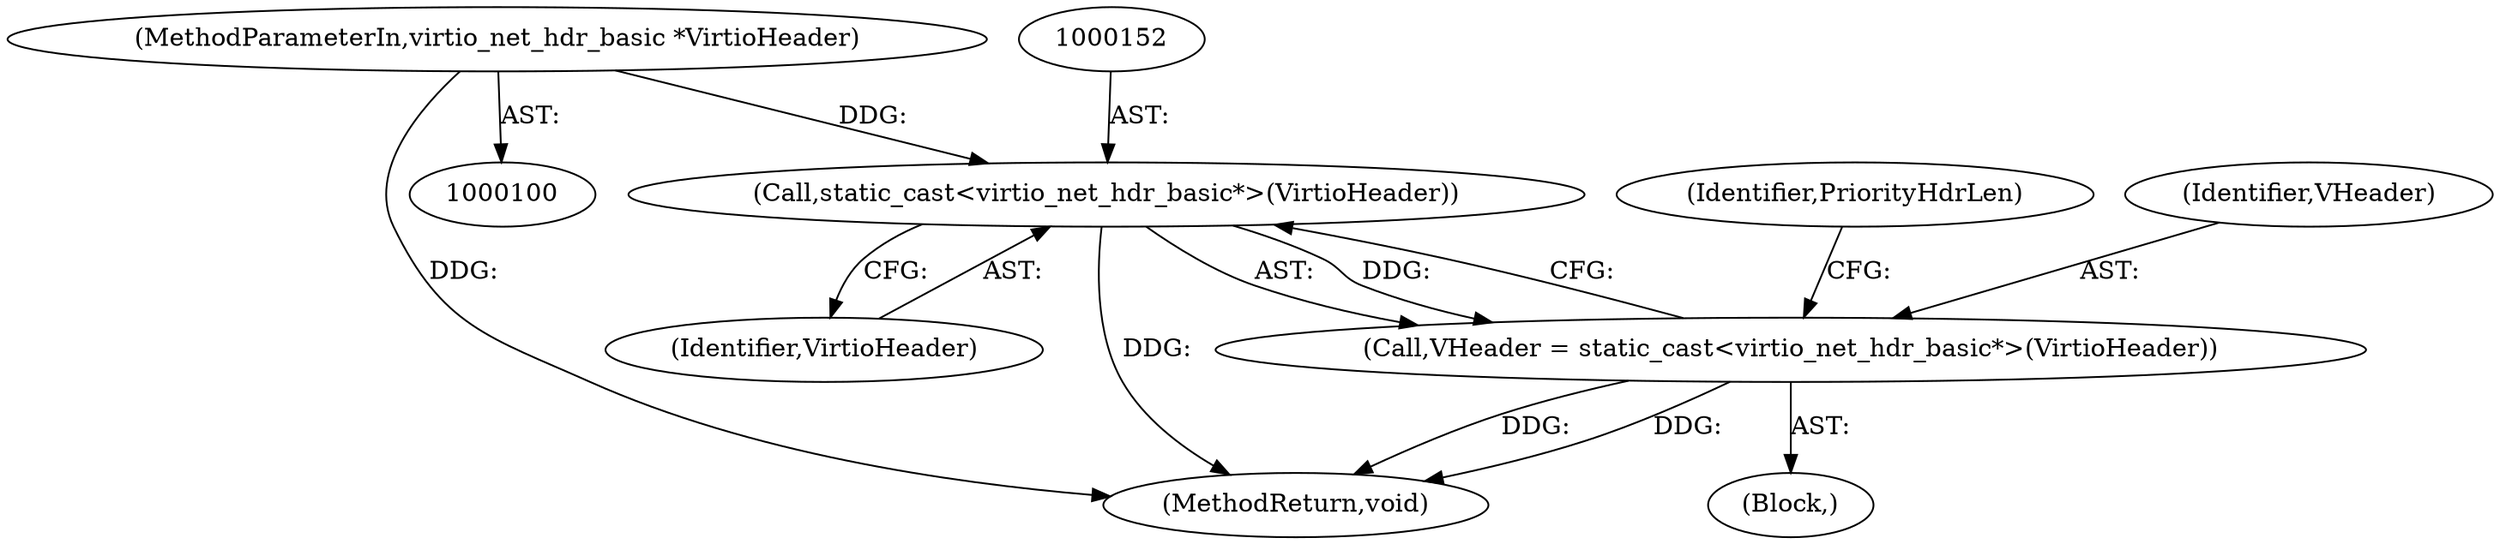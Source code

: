 digraph "0_kvm-guest-drivers-windows_723416fa4210b7464b28eab89cc76252e6193ac1_2@pointer" {
"1000151" [label="(Call,static_cast<virtio_net_hdr_basic*>(VirtioHeader))"];
"1000101" [label="(MethodParameterIn,virtio_net_hdr_basic *VirtioHeader)"];
"1000149" [label="(Call,VHeader = static_cast<virtio_net_hdr_basic*>(VirtioHeader))"];
"1000151" [label="(Call,static_cast<virtio_net_hdr_basic*>(VirtioHeader))"];
"1000156" [label="(Identifier,PriorityHdrLen)"];
"1000153" [label="(Identifier,VirtioHeader)"];
"1000149" [label="(Call,VHeader = static_cast<virtio_net_hdr_basic*>(VirtioHeader))"];
"1000101" [label="(MethodParameterIn,virtio_net_hdr_basic *VirtioHeader)"];
"1000139" [label="(Block,)"];
"1000150" [label="(Identifier,VHeader)"];
"1000214" [label="(MethodReturn,void)"];
"1000151" -> "1000149"  [label="AST: "];
"1000151" -> "1000153"  [label="CFG: "];
"1000152" -> "1000151"  [label="AST: "];
"1000153" -> "1000151"  [label="AST: "];
"1000149" -> "1000151"  [label="CFG: "];
"1000151" -> "1000214"  [label="DDG: "];
"1000151" -> "1000149"  [label="DDG: "];
"1000101" -> "1000151"  [label="DDG: "];
"1000101" -> "1000100"  [label="AST: "];
"1000101" -> "1000214"  [label="DDG: "];
"1000149" -> "1000139"  [label="AST: "];
"1000150" -> "1000149"  [label="AST: "];
"1000156" -> "1000149"  [label="CFG: "];
"1000149" -> "1000214"  [label="DDG: "];
"1000149" -> "1000214"  [label="DDG: "];
}
